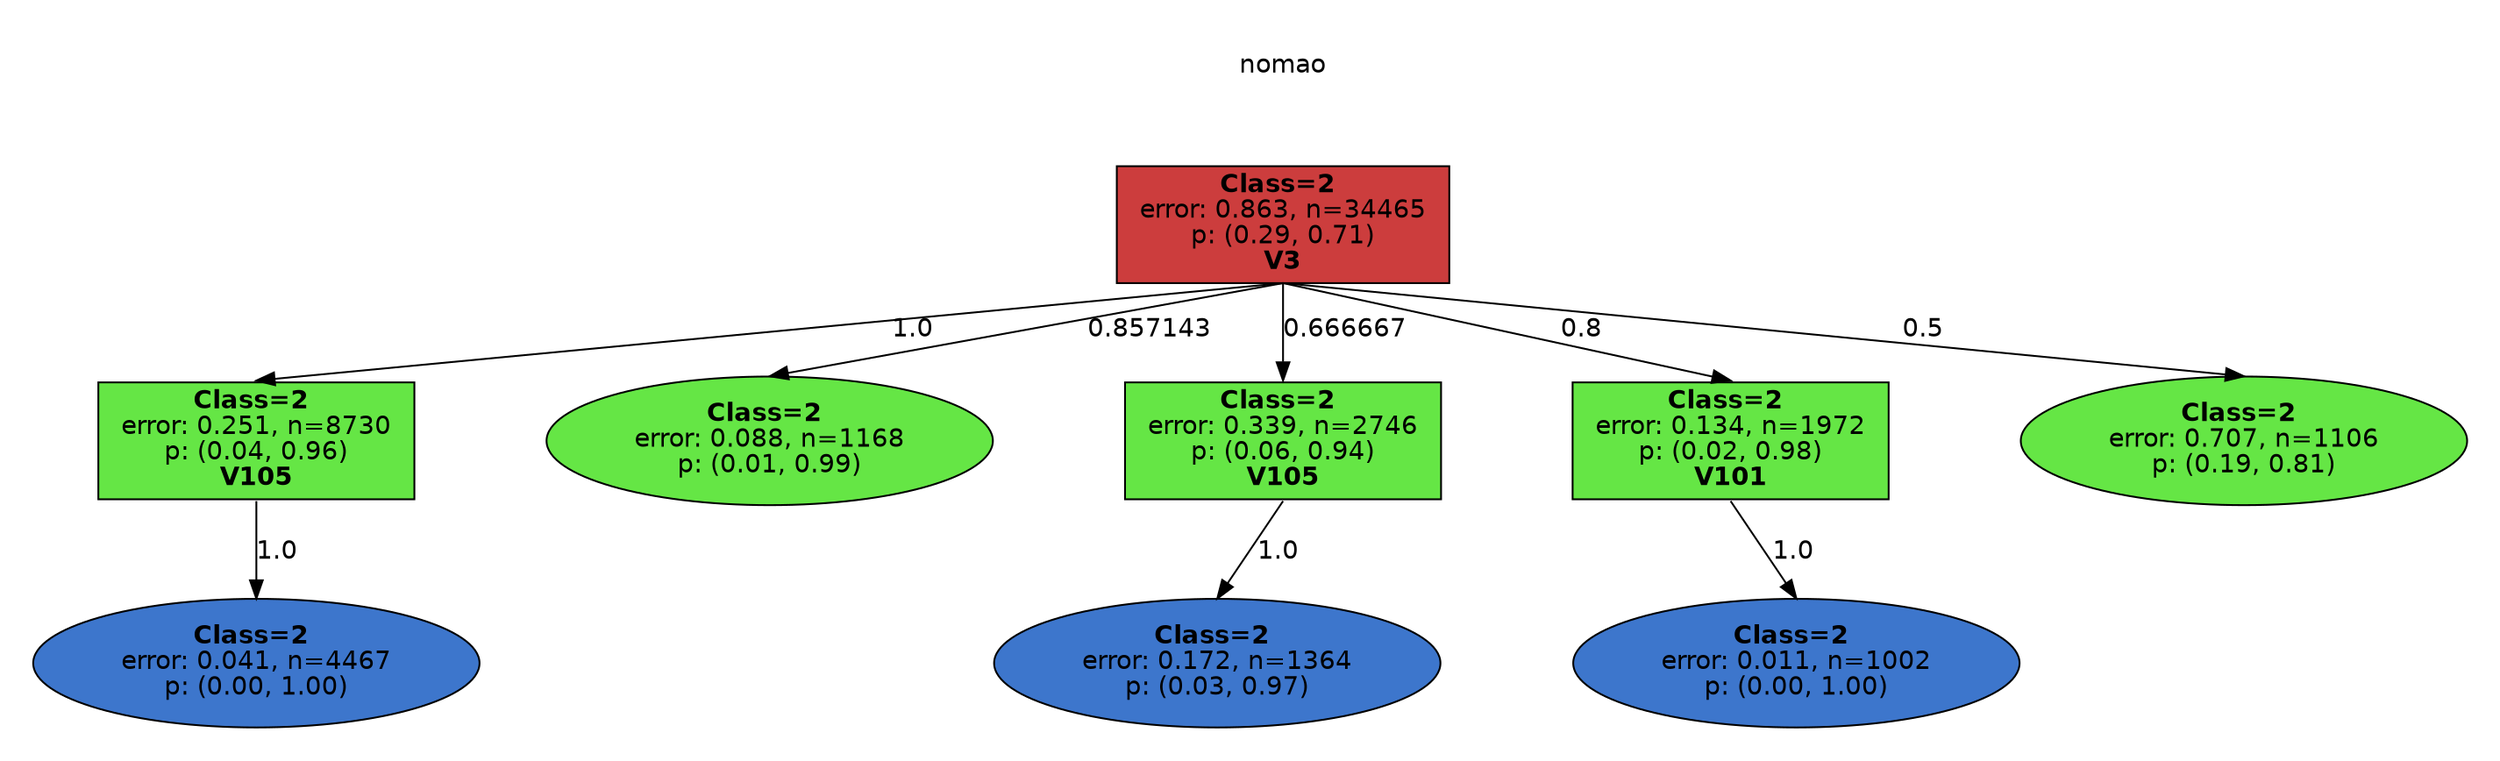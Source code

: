 digraph Tree {
splines=false;
graph [pad=".25", ranksep="0.5", nodesep="1"];
node [shape=rect, style="filled", color="black", fontname="helvetica",fillcolor="white"] ;
edge [fontname="helvetica"] ;
0 [label="nomao", shape=plaintext];
0:s -> 1:n [style=invis];   
1 [label=<<b> Class=2 </b> <br/> error: 0.863, n=34465 <br/> p: (0.29, 0.71) <br/><b>V3</b>>, fillcolor="0.000 0.7 0.800", shape="rect"];
2 [label=<<b> Class=2 </b> <br/> error: 0.251, n=8730 <br/> p: (0.04, 0.96) <br/><b>V105</b>>, fillcolor="0.300 0.7 0.900", shape="rect"];
1:s -> 2:n [label="1.0"] ;
3 [label=<<b> Class=2 </b> <br/> error: 0.041, n=4467 <br/> p: (0.00, 1.00) >, fillcolor="0.600 0.7 0.800", shape="oval"];
2:s -> 3:n [label="1.0"] ;
4 [label=<<b> Class=2 </b> <br/> error: 0.088, n=1168 <br/> p: (0.01, 0.99) >, fillcolor="0.300 0.7 0.900", shape="oval"];
1:s -> 4:n [label="0.857143"] ;
5 [label=<<b> Class=2 </b> <br/> error: 0.339, n=2746 <br/> p: (0.06, 0.94) <br/><b>V105</b>>, fillcolor="0.300 0.7 0.900", shape="rect"];
1:s -> 5:n [label="0.666667"] ;
6 [label=<<b> Class=2 </b> <br/> error: 0.172, n=1364 <br/> p: (0.03, 0.97) >, fillcolor="0.600 0.7 0.800", shape="oval"];
5:s -> 6:n [label="1.0"] ;
7 [label=<<b> Class=2 </b> <br/> error: 0.134, n=1972 <br/> p: (0.02, 0.98) <br/><b>V101</b>>, fillcolor="0.300 0.7 0.900", shape="rect"];
1:s -> 7:n [label="0.8"] ;
8 [label=<<b> Class=2 </b> <br/> error: 0.011, n=1002 <br/> p: (0.00, 1.00) >, fillcolor="0.600 0.7 0.800", shape="oval"];
7:s -> 8:n [label="1.0"] ;
9 [label=<<b> Class=2 </b> <br/> error: 0.707, n=1106 <br/> p: (0.19, 0.81) >, fillcolor="0.300 0.7 0.900", shape="oval"];
1:s -> 9:n [label="0.5"] ;

}